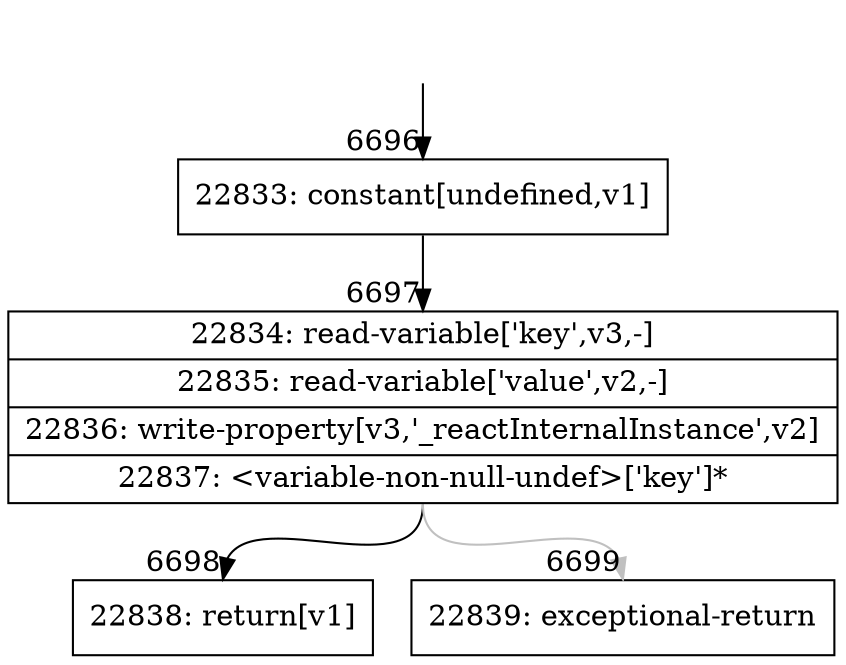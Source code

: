 digraph {
rankdir="TD"
BB_entry462[shape=none,label=""];
BB_entry462 -> BB6696 [tailport=s, headport=n, headlabel="    6696"]
BB6696 [shape=record label="{22833: constant[undefined,v1]}" ] 
BB6696 -> BB6697 [tailport=s, headport=n, headlabel="      6697"]
BB6697 [shape=record label="{22834: read-variable['key',v3,-]|22835: read-variable['value',v2,-]|22836: write-property[v3,'_reactInternalInstance',v2]|22837: \<variable-non-null-undef\>['key']*}" ] 
BB6697 -> BB6698 [tailport=s, headport=n, headlabel="      6698"]
BB6697 -> BB6699 [tailport=s, headport=n, color=gray, headlabel="      6699"]
BB6698 [shape=record label="{22838: return[v1]}" ] 
BB6699 [shape=record label="{22839: exceptional-return}" ] 
//#$~ 11698
}
